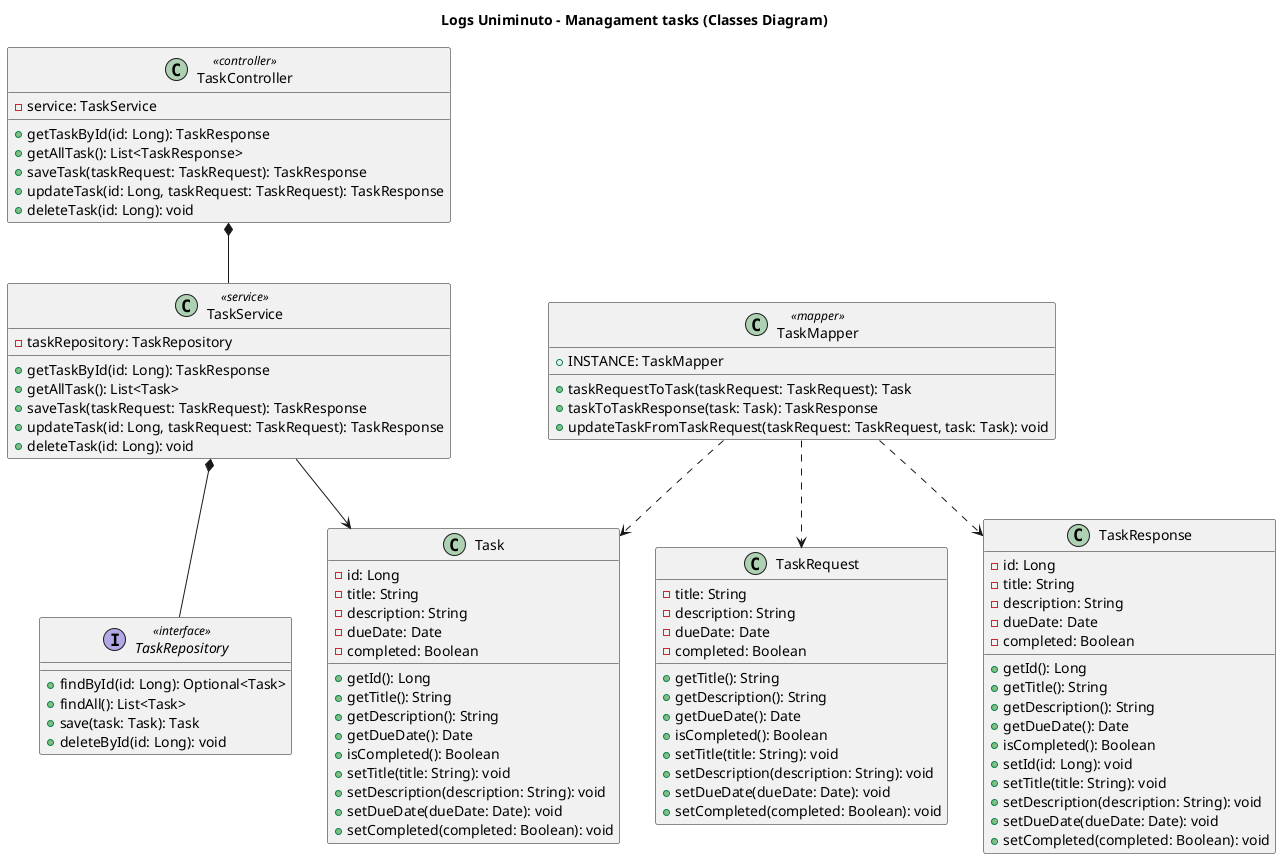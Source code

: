 @startuml
title Logs Uniminuto - Managament tasks (Classes Diagram)


class Task {
    -id: Long
    -title: String
    -description: String
    -dueDate: Date
    -completed: Boolean
    +getId(): Long
    +getTitle(): String
    +getDescription(): String
    +getDueDate(): Date
    +isCompleted(): Boolean
    +setTitle(title: String): void
    +setDescription(description: String): void
    +setDueDate(dueDate: Date): void
    +setCompleted(completed: Boolean): void
}

class TaskRequest {
    -title: String
    -description: String
    -dueDate: Date
    -completed: Boolean
    +getTitle(): String
    +getDescription(): String
    +getDueDate(): Date
    +isCompleted(): Boolean
    +setTitle(title: String): void
    +setDescription(description: String): void
    +setDueDate(dueDate: Date): void
    +setCompleted(completed: Boolean): void
}

class TaskResponse {
    -id: Long
    -title: String
    -description: String
    -dueDate: Date
    -completed: Boolean
    +getId(): Long
    +getTitle(): String
    +getDescription(): String
    +getDueDate(): Date
    +isCompleted(): Boolean
    +setId(id: Long): void
    +setTitle(title: String): void
    +setDescription(description: String): void
    +setDueDate(dueDate: Date): void
    +setCompleted(completed: Boolean): void
}

interface TaskRepository {
    +findById(id: Long): Optional<Task>
    +findAll(): List<Task>
    +save(task: Task): Task
    +deleteById(id: Long): void
}

class TaskService {
    -taskRepository: TaskRepository
    +getTaskById(id: Long): TaskResponse
    +getAllTask(): List<Task>
    +saveTask(taskRequest: TaskRequest): TaskResponse
    +updateTask(id: Long, taskRequest: TaskRequest): TaskResponse
    +deleteTask(id: Long): void
}

class TaskController {
    -service: TaskService
    +getTaskById(id: Long): TaskResponse
    +getAllTask(): List<TaskResponse>
    +saveTask(taskRequest: TaskRequest): TaskResponse
    +updateTask(id: Long, taskRequest: TaskRequest): TaskResponse
    +deleteTask(id: Long): void
}

class TaskMapper {
    +INSTANCE: TaskMapper
    +taskRequestToTask(taskRequest: TaskRequest): Task
    +taskToTaskResponse(task: Task): TaskResponse
    +updateTaskFromTaskRequest(taskRequest: TaskRequest, task: Task): void
}

' Relaciones entre las clases

TaskService *-- TaskRepository
TaskController *-- TaskService
TaskService --> Task
TaskMapper ..> Task
TaskMapper ..> TaskRequest
TaskMapper ..> TaskResponse

' Opcional:  Agregar estereotipos para mayor claridad
TaskRepository <<interface>>
TaskService <<service>>
TaskController <<controller>>
TaskMapper <<mapper>>

@enduml